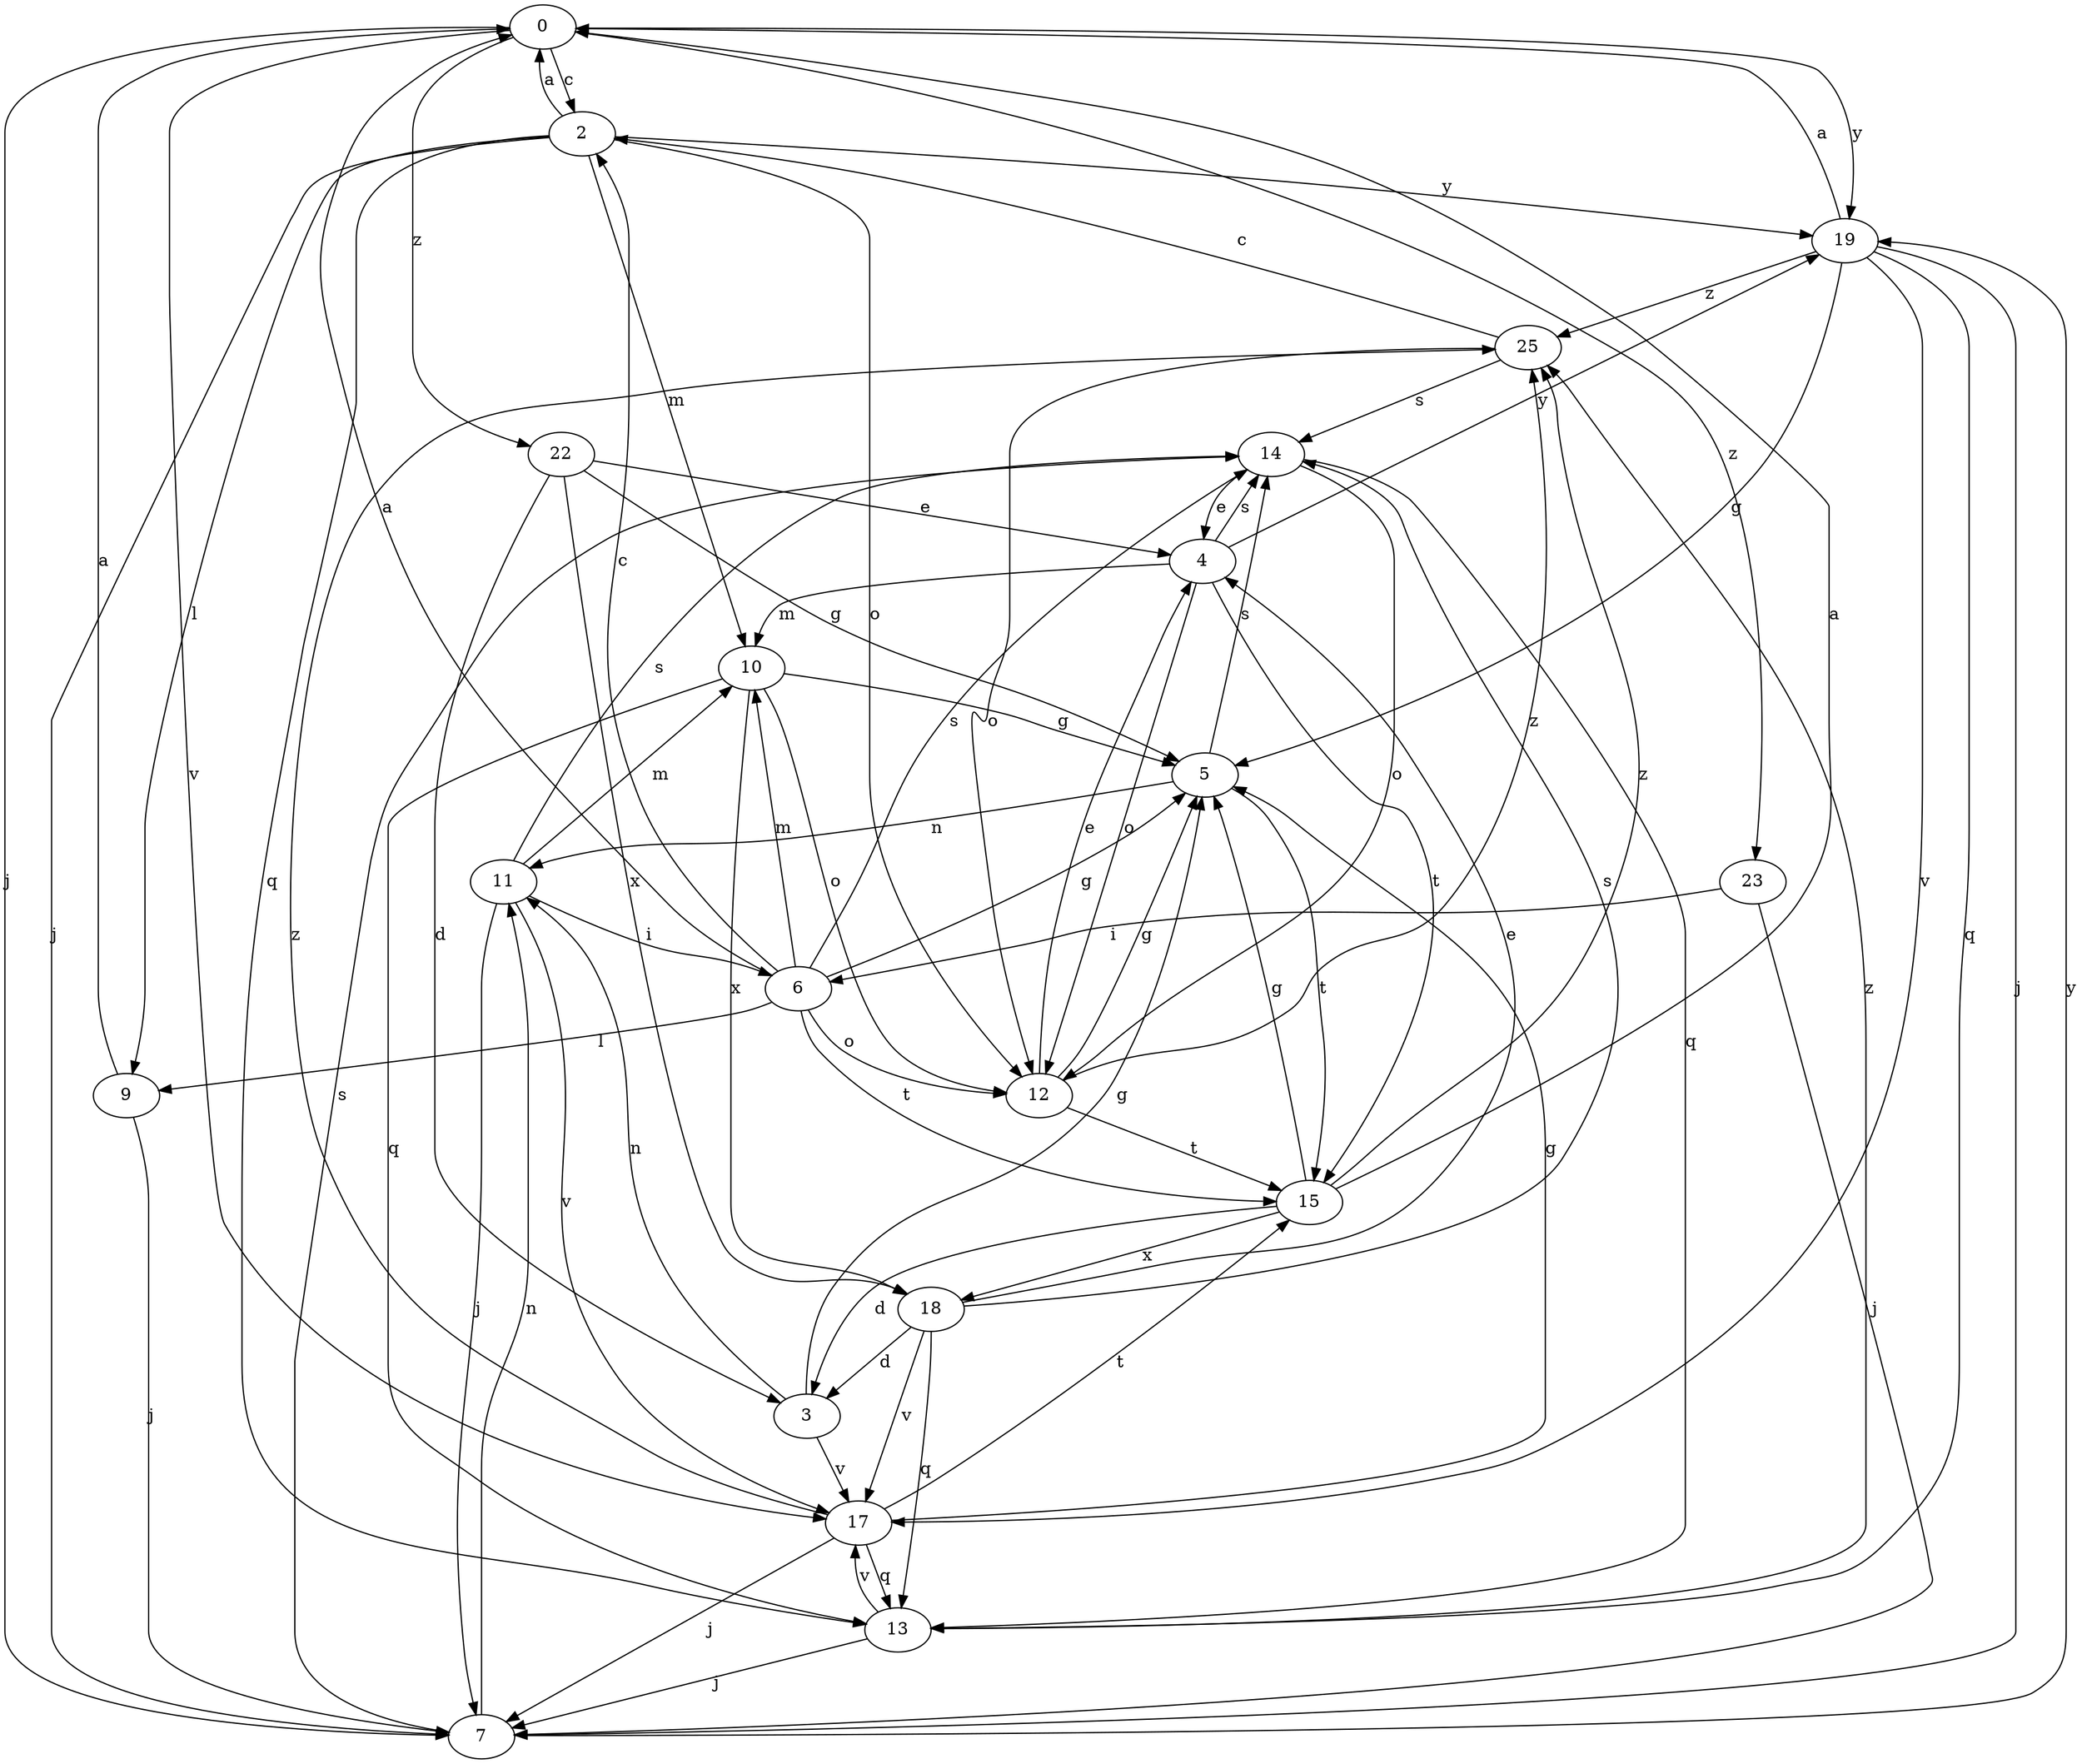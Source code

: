 strict digraph  {
0;
2;
3;
4;
5;
6;
7;
9;
10;
11;
12;
13;
14;
15;
17;
18;
19;
22;
23;
25;
0 -> 2  [label=c];
0 -> 7  [label=j];
0 -> 17  [label=v];
0 -> 19  [label=y];
0 -> 22  [label=z];
0 -> 23  [label=z];
2 -> 0  [label=a];
2 -> 7  [label=j];
2 -> 9  [label=l];
2 -> 10  [label=m];
2 -> 12  [label=o];
2 -> 13  [label=q];
2 -> 19  [label=y];
3 -> 5  [label=g];
3 -> 11  [label=n];
3 -> 17  [label=v];
4 -> 10  [label=m];
4 -> 12  [label=o];
4 -> 14  [label=s];
4 -> 15  [label=t];
4 -> 19  [label=y];
5 -> 11  [label=n];
5 -> 14  [label=s];
5 -> 15  [label=t];
6 -> 0  [label=a];
6 -> 2  [label=c];
6 -> 5  [label=g];
6 -> 9  [label=l];
6 -> 10  [label=m];
6 -> 12  [label=o];
6 -> 14  [label=s];
6 -> 15  [label=t];
7 -> 11  [label=n];
7 -> 14  [label=s];
7 -> 19  [label=y];
9 -> 0  [label=a];
9 -> 7  [label=j];
10 -> 5  [label=g];
10 -> 12  [label=o];
10 -> 13  [label=q];
10 -> 18  [label=x];
11 -> 6  [label=i];
11 -> 7  [label=j];
11 -> 10  [label=m];
11 -> 14  [label=s];
11 -> 17  [label=v];
12 -> 4  [label=e];
12 -> 5  [label=g];
12 -> 15  [label=t];
12 -> 25  [label=z];
13 -> 7  [label=j];
13 -> 17  [label=v];
13 -> 25  [label=z];
14 -> 4  [label=e];
14 -> 12  [label=o];
14 -> 13  [label=q];
15 -> 0  [label=a];
15 -> 3  [label=d];
15 -> 5  [label=g];
15 -> 18  [label=x];
15 -> 25  [label=z];
17 -> 5  [label=g];
17 -> 7  [label=j];
17 -> 13  [label=q];
17 -> 15  [label=t];
17 -> 25  [label=z];
18 -> 3  [label=d];
18 -> 4  [label=e];
18 -> 13  [label=q];
18 -> 14  [label=s];
18 -> 17  [label=v];
19 -> 0  [label=a];
19 -> 5  [label=g];
19 -> 7  [label=j];
19 -> 13  [label=q];
19 -> 17  [label=v];
19 -> 25  [label=z];
22 -> 3  [label=d];
22 -> 4  [label=e];
22 -> 5  [label=g];
22 -> 18  [label=x];
23 -> 6  [label=i];
23 -> 7  [label=j];
25 -> 2  [label=c];
25 -> 12  [label=o];
25 -> 14  [label=s];
}
